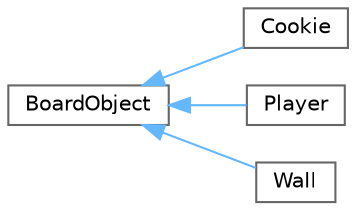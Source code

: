digraph "Graphical Class Hierarchy"
{
 // LATEX_PDF_SIZE
  bgcolor="transparent";
  edge [fontname=Helvetica,fontsize=10,labelfontname=Helvetica,labelfontsize=10];
  node [fontname=Helvetica,fontsize=10,shape=box,height=0.2,width=0.4];
  rankdir="LR";
  Node0 [label="BoardObject",height=0.2,width=0.4,color="grey40", fillcolor="white", style="filled",URL="$class_board_object.html",tooltip=" "];
  Node0 -> Node1 [dir="back",color="steelblue1",style="solid"];
  Node1 [label="Cookie",height=0.2,width=0.4,color="grey40", fillcolor="white", style="filled",URL="$class_cookie.html",tooltip=" "];
  Node0 -> Node2 [dir="back",color="steelblue1",style="solid"];
  Node2 [label="Player",height=0.2,width=0.4,color="grey40", fillcolor="white", style="filled",URL="$class_player.html",tooltip=" "];
  Node0 -> Node3 [dir="back",color="steelblue1",style="solid"];
  Node3 [label="Wall",height=0.2,width=0.4,color="grey40", fillcolor="white", style="filled",URL="$class_wall.html",tooltip=" "];
}
